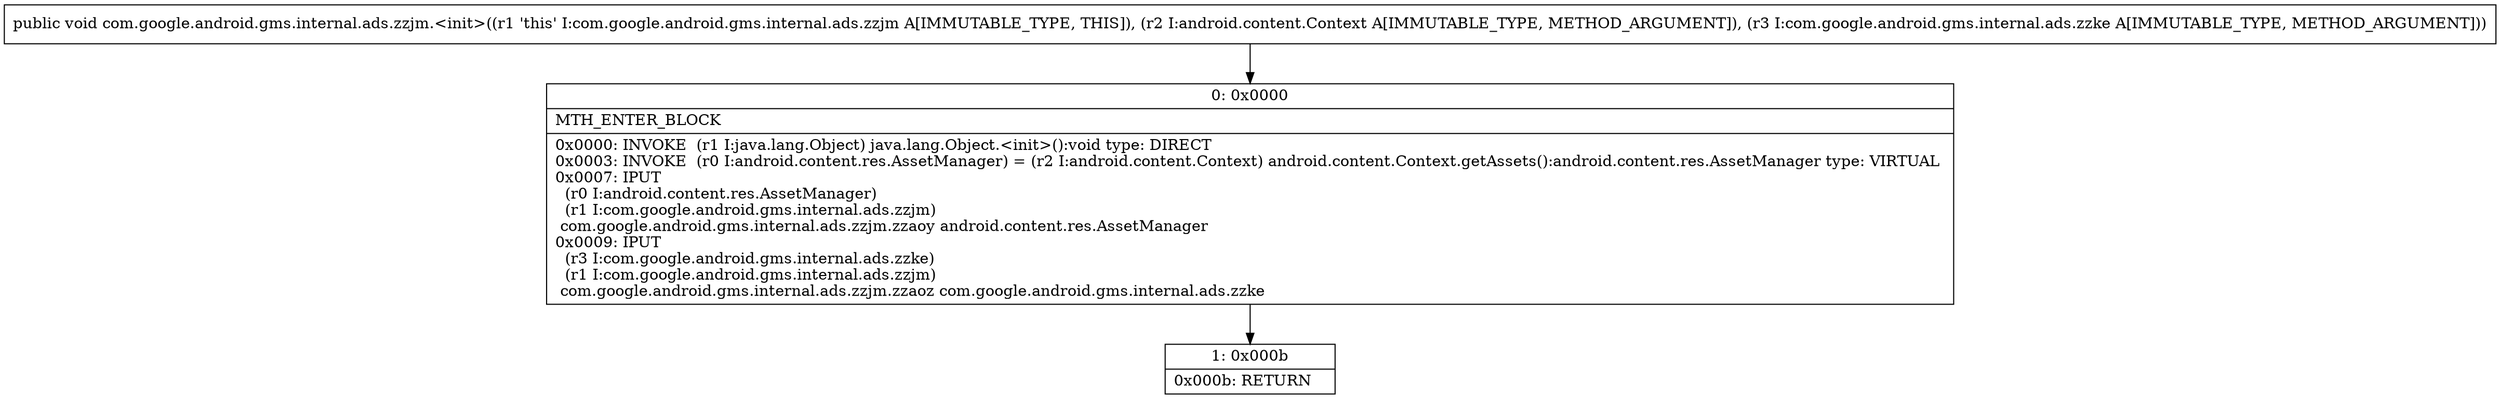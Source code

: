 digraph "CFG forcom.google.android.gms.internal.ads.zzjm.\<init\>(Landroid\/content\/Context;Lcom\/google\/android\/gms\/internal\/ads\/zzke;)V" {
Node_0 [shape=record,label="{0\:\ 0x0000|MTH_ENTER_BLOCK\l|0x0000: INVOKE  (r1 I:java.lang.Object) java.lang.Object.\<init\>():void type: DIRECT \l0x0003: INVOKE  (r0 I:android.content.res.AssetManager) = (r2 I:android.content.Context) android.content.Context.getAssets():android.content.res.AssetManager type: VIRTUAL \l0x0007: IPUT  \l  (r0 I:android.content.res.AssetManager)\l  (r1 I:com.google.android.gms.internal.ads.zzjm)\l com.google.android.gms.internal.ads.zzjm.zzaoy android.content.res.AssetManager \l0x0009: IPUT  \l  (r3 I:com.google.android.gms.internal.ads.zzke)\l  (r1 I:com.google.android.gms.internal.ads.zzjm)\l com.google.android.gms.internal.ads.zzjm.zzaoz com.google.android.gms.internal.ads.zzke \l}"];
Node_1 [shape=record,label="{1\:\ 0x000b|0x000b: RETURN   \l}"];
MethodNode[shape=record,label="{public void com.google.android.gms.internal.ads.zzjm.\<init\>((r1 'this' I:com.google.android.gms.internal.ads.zzjm A[IMMUTABLE_TYPE, THIS]), (r2 I:android.content.Context A[IMMUTABLE_TYPE, METHOD_ARGUMENT]), (r3 I:com.google.android.gms.internal.ads.zzke A[IMMUTABLE_TYPE, METHOD_ARGUMENT])) }"];
MethodNode -> Node_0;
Node_0 -> Node_1;
}

